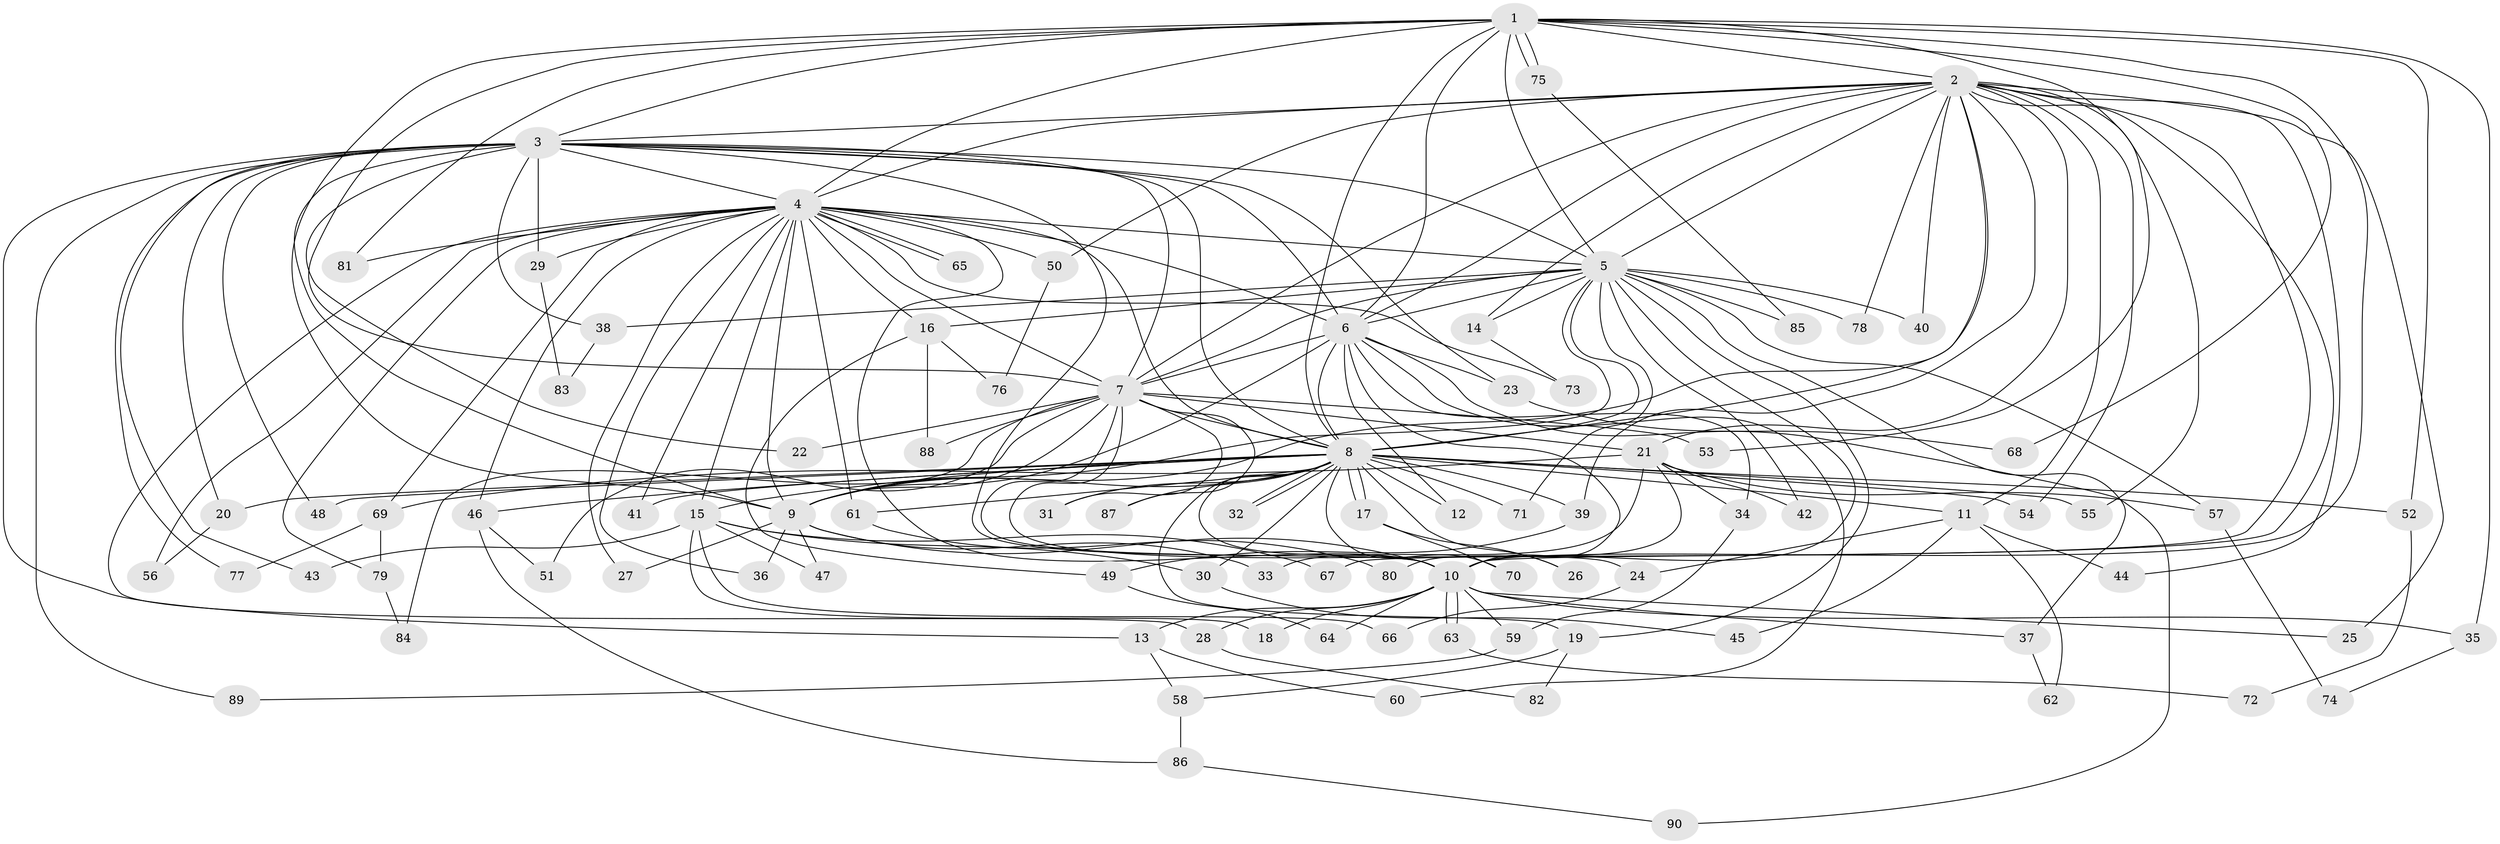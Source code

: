 // coarse degree distribution, {13: 0.014705882352941176, 20: 0.014705882352941176, 19: 0.014705882352941176, 24: 0.014705882352941176, 18: 0.04411764705882353, 30: 0.014705882352941176, 12: 0.014705882352941176, 6: 0.014705882352941176, 2: 0.5294117647058824, 3: 0.20588235294117646, 8: 0.029411764705882353, 5: 0.029411764705882353, 4: 0.058823529411764705}
// Generated by graph-tools (version 1.1) at 2025/23/03/03/25 07:23:47]
// undirected, 90 vertices, 205 edges
graph export_dot {
graph [start="1"]
  node [color=gray90,style=filled];
  1;
  2;
  3;
  4;
  5;
  6;
  7;
  8;
  9;
  10;
  11;
  12;
  13;
  14;
  15;
  16;
  17;
  18;
  19;
  20;
  21;
  22;
  23;
  24;
  25;
  26;
  27;
  28;
  29;
  30;
  31;
  32;
  33;
  34;
  35;
  36;
  37;
  38;
  39;
  40;
  41;
  42;
  43;
  44;
  45;
  46;
  47;
  48;
  49;
  50;
  51;
  52;
  53;
  54;
  55;
  56;
  57;
  58;
  59;
  60;
  61;
  62;
  63;
  64;
  65;
  66;
  67;
  68;
  69;
  70;
  71;
  72;
  73;
  74;
  75;
  76;
  77;
  78;
  79;
  80;
  81;
  82;
  83;
  84;
  85;
  86;
  87;
  88;
  89;
  90;
  1 -- 2;
  1 -- 3;
  1 -- 4;
  1 -- 5;
  1 -- 6;
  1 -- 7;
  1 -- 8;
  1 -- 9;
  1 -- 10;
  1 -- 35;
  1 -- 52;
  1 -- 53;
  1 -- 68;
  1 -- 75;
  1 -- 75;
  1 -- 81;
  2 -- 3;
  2 -- 4;
  2 -- 5;
  2 -- 6;
  2 -- 7;
  2 -- 8;
  2 -- 9;
  2 -- 10;
  2 -- 11;
  2 -- 14;
  2 -- 21;
  2 -- 25;
  2 -- 39;
  2 -- 40;
  2 -- 44;
  2 -- 50;
  2 -- 54;
  2 -- 55;
  2 -- 67;
  2 -- 78;
  3 -- 4;
  3 -- 5;
  3 -- 6;
  3 -- 7;
  3 -- 8;
  3 -- 9;
  3 -- 10;
  3 -- 13;
  3 -- 20;
  3 -- 22;
  3 -- 23;
  3 -- 29;
  3 -- 38;
  3 -- 43;
  3 -- 48;
  3 -- 77;
  3 -- 89;
  4 -- 5;
  4 -- 6;
  4 -- 7;
  4 -- 8;
  4 -- 9;
  4 -- 10;
  4 -- 15;
  4 -- 16;
  4 -- 27;
  4 -- 28;
  4 -- 29;
  4 -- 36;
  4 -- 41;
  4 -- 46;
  4 -- 50;
  4 -- 56;
  4 -- 61;
  4 -- 65;
  4 -- 65;
  4 -- 69;
  4 -- 73;
  4 -- 79;
  4 -- 81;
  5 -- 6;
  5 -- 7;
  5 -- 8;
  5 -- 9;
  5 -- 10;
  5 -- 14;
  5 -- 16;
  5 -- 19;
  5 -- 37;
  5 -- 38;
  5 -- 40;
  5 -- 42;
  5 -- 57;
  5 -- 71;
  5 -- 78;
  5 -- 85;
  6 -- 7;
  6 -- 8;
  6 -- 9;
  6 -- 10;
  6 -- 12;
  6 -- 23;
  6 -- 34;
  6 -- 60;
  6 -- 90;
  7 -- 8;
  7 -- 9;
  7 -- 10;
  7 -- 21;
  7 -- 22;
  7 -- 24;
  7 -- 31;
  7 -- 51;
  7 -- 53;
  7 -- 84;
  7 -- 87;
  7 -- 88;
  8 -- 9;
  8 -- 10;
  8 -- 11;
  8 -- 12;
  8 -- 15;
  8 -- 17;
  8 -- 17;
  8 -- 19;
  8 -- 20;
  8 -- 26;
  8 -- 30;
  8 -- 31;
  8 -- 32;
  8 -- 32;
  8 -- 39;
  8 -- 41;
  8 -- 46;
  8 -- 48;
  8 -- 52;
  8 -- 54;
  8 -- 55;
  8 -- 61;
  8 -- 70;
  8 -- 71;
  8 -- 87;
  9 -- 10;
  9 -- 27;
  9 -- 33;
  9 -- 36;
  9 -- 47;
  10 -- 13;
  10 -- 18;
  10 -- 25;
  10 -- 28;
  10 -- 35;
  10 -- 37;
  10 -- 59;
  10 -- 63;
  10 -- 63;
  10 -- 64;
  11 -- 24;
  11 -- 44;
  11 -- 45;
  11 -- 62;
  13 -- 58;
  13 -- 60;
  14 -- 73;
  15 -- 18;
  15 -- 30;
  15 -- 43;
  15 -- 47;
  15 -- 66;
  15 -- 67;
  16 -- 49;
  16 -- 76;
  16 -- 88;
  17 -- 26;
  17 -- 70;
  19 -- 58;
  19 -- 82;
  20 -- 56;
  21 -- 33;
  21 -- 34;
  21 -- 42;
  21 -- 57;
  21 -- 69;
  21 -- 80;
  23 -- 68;
  24 -- 66;
  28 -- 82;
  29 -- 83;
  30 -- 45;
  34 -- 59;
  35 -- 74;
  37 -- 62;
  38 -- 83;
  39 -- 49;
  46 -- 51;
  46 -- 86;
  49 -- 64;
  50 -- 76;
  52 -- 72;
  57 -- 74;
  58 -- 86;
  59 -- 89;
  61 -- 80;
  63 -- 72;
  69 -- 77;
  69 -- 79;
  75 -- 85;
  79 -- 84;
  86 -- 90;
}
